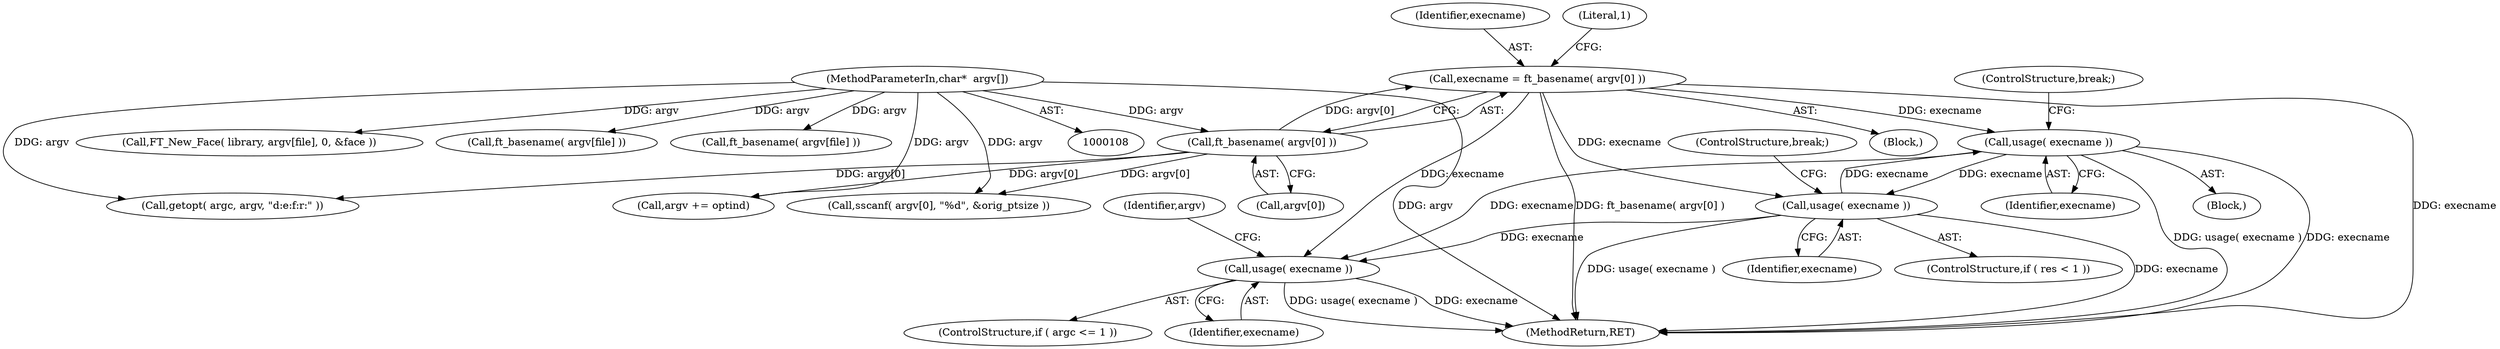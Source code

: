 digraph "0_savannah_b995299b73ba4cd259f221f500d4e63095508bec_1@pointer" {
"1000182" [label="(Call,usage( execname ))"];
"1000178" [label="(Call,usage( execname ))"];
"1000127" [label="(Call,execname = ft_basename( argv[0] ))"];
"1000129" [label="(Call,ft_basename( argv[0] ))"];
"1000110" [label="(MethodParameterIn,char*  argv[])"];
"1000182" [label="(Call,usage( execname ))"];
"1000195" [label="(Call,usage( execname ))"];
"1000128" [label="(Identifier,execname)"];
"1000201" [label="(Identifier,argv)"];
"1000195" [label="(Call,usage( execname ))"];
"1000138" [label="(Call,getopt( argc, argv, \"d:e:f:r:\" ))"];
"1000234" [label="(Call,FT_New_Face( library, argv[file], 0, &face ))"];
"1000524" [label="(Call,ft_basename( argv[file] ))"];
"1000110" [label="(MethodParameterIn,char*  argv[])"];
"1000182" [label="(Call,usage( execname ))"];
"1000617" [label="(MethodReturn,RET)"];
"1000196" [label="(Identifier,execname)"];
"1000179" [label="(Identifier,execname)"];
"1000174" [label="(ControlStructure,if ( res < 1 ))"];
"1000178" [label="(Call,usage( execname ))"];
"1000180" [label="(ControlStructure,break;)"];
"1000150" [label="(Block,)"];
"1000449" [label="(Call,ft_basename( argv[file] ))"];
"1000127" [label="(Call,execname = ft_basename( argv[0] ))"];
"1000199" [label="(Call,sscanf( argv[0], \"%d\", &orig_ptsize ))"];
"1000184" [label="(ControlStructure,break;)"];
"1000191" [label="(ControlStructure,if ( argc <= 1 ))"];
"1000130" [label="(Call,argv[0])"];
"1000129" [label="(Call,ft_basename( argv[0] ))"];
"1000183" [label="(Identifier,execname)"];
"1000134" [label="(Literal,1)"];
"1000111" [label="(Block,)"];
"1000188" [label="(Call,argv += optind)"];
"1000182" -> "1000150"  [label="AST: "];
"1000182" -> "1000183"  [label="CFG: "];
"1000183" -> "1000182"  [label="AST: "];
"1000184" -> "1000182"  [label="CFG: "];
"1000182" -> "1000617"  [label="DDG: usage( execname )"];
"1000182" -> "1000617"  [label="DDG: execname"];
"1000182" -> "1000178"  [label="DDG: execname"];
"1000178" -> "1000182"  [label="DDG: execname"];
"1000127" -> "1000182"  [label="DDG: execname"];
"1000182" -> "1000195"  [label="DDG: execname"];
"1000178" -> "1000174"  [label="AST: "];
"1000178" -> "1000179"  [label="CFG: "];
"1000179" -> "1000178"  [label="AST: "];
"1000180" -> "1000178"  [label="CFG: "];
"1000178" -> "1000617"  [label="DDG: usage( execname )"];
"1000178" -> "1000617"  [label="DDG: execname"];
"1000127" -> "1000178"  [label="DDG: execname"];
"1000178" -> "1000195"  [label="DDG: execname"];
"1000127" -> "1000111"  [label="AST: "];
"1000127" -> "1000129"  [label="CFG: "];
"1000128" -> "1000127"  [label="AST: "];
"1000129" -> "1000127"  [label="AST: "];
"1000134" -> "1000127"  [label="CFG: "];
"1000127" -> "1000617"  [label="DDG: ft_basename( argv[0] )"];
"1000127" -> "1000617"  [label="DDG: execname"];
"1000129" -> "1000127"  [label="DDG: argv[0]"];
"1000127" -> "1000195"  [label="DDG: execname"];
"1000129" -> "1000130"  [label="CFG: "];
"1000130" -> "1000129"  [label="AST: "];
"1000110" -> "1000129"  [label="DDG: argv"];
"1000129" -> "1000138"  [label="DDG: argv[0]"];
"1000129" -> "1000188"  [label="DDG: argv[0]"];
"1000129" -> "1000199"  [label="DDG: argv[0]"];
"1000110" -> "1000108"  [label="AST: "];
"1000110" -> "1000617"  [label="DDG: argv"];
"1000110" -> "1000138"  [label="DDG: argv"];
"1000110" -> "1000188"  [label="DDG: argv"];
"1000110" -> "1000199"  [label="DDG: argv"];
"1000110" -> "1000234"  [label="DDG: argv"];
"1000110" -> "1000449"  [label="DDG: argv"];
"1000110" -> "1000524"  [label="DDG: argv"];
"1000195" -> "1000191"  [label="AST: "];
"1000195" -> "1000196"  [label="CFG: "];
"1000196" -> "1000195"  [label="AST: "];
"1000201" -> "1000195"  [label="CFG: "];
"1000195" -> "1000617"  [label="DDG: usage( execname )"];
"1000195" -> "1000617"  [label="DDG: execname"];
}
